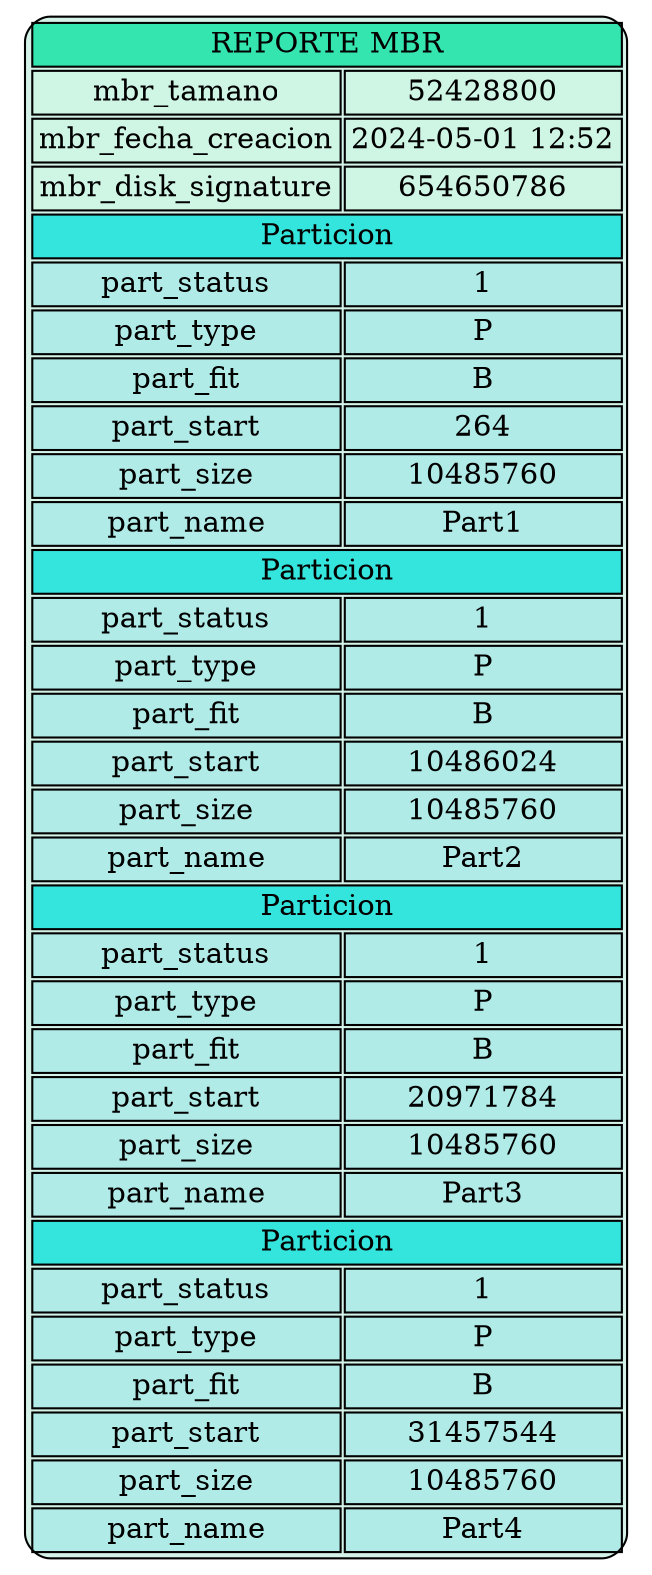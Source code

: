 digraph G {
  node0 [shape=none label=<
  <TABLE style="rounded" bgcolor="#d5f2e9">
  <TR>
  <TD COLSPAN = '2' bgcolor="#34e5b0">REPORTE MBR</TD>
  </TR>
  <TR>
 <TD bgcolor=" #cff5e5 ">mbr_tamano</TD>
  <TD bgcolor=" #cff5e5 ">52428800</TD>
  </TR><TR>
  <TD bgcolor=" #cff5e5 ">mbr_fecha_creacion</TD>
  <TD bgcolor=" #cff5e5 ">2024-05-01 12:52</TD>
  </TR>
  <TR>
  <TD bgcolor=" #cff5e5 ">mbr_disk_signature</TD>
  <TD bgcolor=" #cff5e5 ">654650786</TD>
  </TR><TR>
<TD COLSPAN = '2' bgcolor="#34e5dd">Particion</TD>
</TR>
<TR>
<TD bgcolor="#b0ebe8">part_status</TD>
<TD bgcolor="#b0ebe8">1</TD>
</TR>
<TR>
<TD bgcolor="#b0ebe8">part_type</TD>
<TD bgcolor="#b0ebe8">P</TD>
</TR>
<TR>
<TD bgcolor="#b0ebe8">part_fit</TD>
<TD bgcolor="#b0ebe8">B</TD>
</TR>
<TR>
<TD bgcolor="#b0ebe8">part_start</TD>
<TD bgcolor="#b0ebe8">264</TD>
</TR>
<TR>
<TD bgcolor="#b0ebe8">part_size</TD>
<TD bgcolor="#b0ebe8">10485760</TD>
</TR>
<TR>
<TD bgcolor="#b0ebe8">part_name</TD>
<TD bgcolor="#b0ebe8">Part1</TD>
</TR>
<TR>
<TD COLSPAN = '2' bgcolor="#34e5dd">Particion</TD>
</TR>
<TR>
<TD bgcolor="#b0ebe8">part_status</TD>
<TD bgcolor="#b0ebe8">1</TD>
</TR>
<TR>
<TD bgcolor="#b0ebe8">part_type</TD>
<TD bgcolor="#b0ebe8">P</TD>
</TR>
<TR>
<TD bgcolor="#b0ebe8">part_fit</TD>
<TD bgcolor="#b0ebe8">B</TD>
</TR>
<TR>
<TD bgcolor="#b0ebe8">part_start</TD>
<TD bgcolor="#b0ebe8">10486024</TD>
</TR>
<TR>
<TD bgcolor="#b0ebe8">part_size</TD>
<TD bgcolor="#b0ebe8">10485760</TD>
</TR>
<TR>
<TD bgcolor="#b0ebe8">part_name</TD>
<TD bgcolor="#b0ebe8">Part2</TD>
</TR>
<TR>
<TD COLSPAN = '2' bgcolor="#34e5dd">Particion</TD>
</TR>
<TR>
<TD bgcolor="#b0ebe8">part_status</TD>
<TD bgcolor="#b0ebe8">1</TD>
</TR>
<TR>
<TD bgcolor="#b0ebe8">part_type</TD>
<TD bgcolor="#b0ebe8">P</TD>
</TR>
<TR>
<TD bgcolor="#b0ebe8">part_fit</TD>
<TD bgcolor="#b0ebe8">B</TD>
</TR>
<TR>
<TD bgcolor="#b0ebe8">part_start</TD>
<TD bgcolor="#b0ebe8">20971784</TD>
</TR>
<TR>
<TD bgcolor="#b0ebe8">part_size</TD>
<TD bgcolor="#b0ebe8">10485760</TD>
</TR>
<TR>
<TD bgcolor="#b0ebe8">part_name</TD>
<TD bgcolor="#b0ebe8">Part3</TD>
</TR>
<TR>
<TD COLSPAN = '2' bgcolor="#34e5dd">Particion</TD>
</TR>
<TR>
<TD bgcolor="#b0ebe8">part_status</TD>
<TD bgcolor="#b0ebe8">1</TD>
</TR>
<TR>
<TD bgcolor="#b0ebe8">part_type</TD>
<TD bgcolor="#b0ebe8">P</TD>
</TR>
<TR>
<TD bgcolor="#b0ebe8">part_fit</TD>
<TD bgcolor="#b0ebe8">B</TD>
</TR>
<TR>
<TD bgcolor="#b0ebe8">part_start</TD>
<TD bgcolor="#b0ebe8">31457544</TD>
</TR>
<TR>
<TD bgcolor="#b0ebe8">part_size</TD>
<TD bgcolor="#b0ebe8">10485760</TD>
</TR>
<TR>
<TD bgcolor="#b0ebe8">part_name</TD>
<TD bgcolor="#b0ebe8">Part4</TD>
</TR>
</TABLE>>];

}